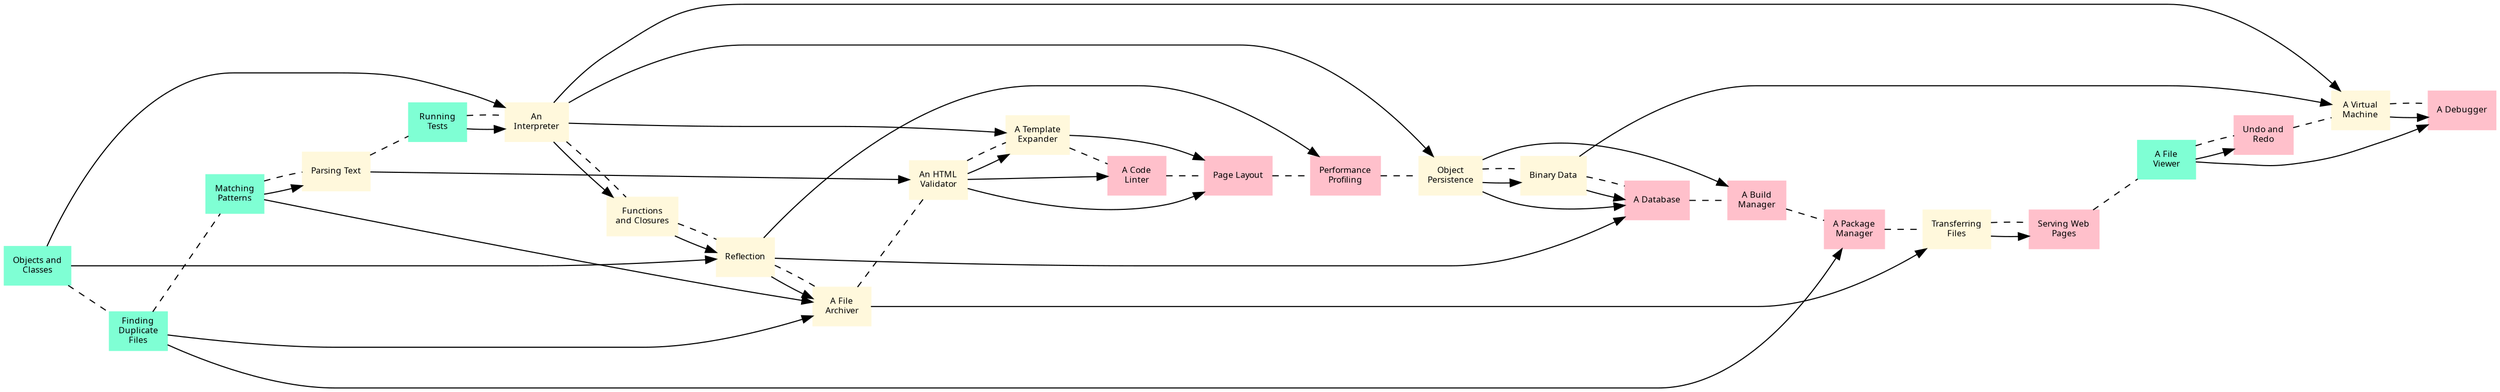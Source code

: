 digraph {
	graph [rankdir=LR]
	node [fontname=Verdana fontsize=8 shape=box style=filled]
	oop [label=<Objects and<br/>Classes> color=aquamarine]
	dup [label=<Finding<br/>Duplicate<br/>Files> color=aquamarine]
	glob [label=<Matching<br/>Patterns> color=aquamarine]
	parse [label=<Parsing Text> color=cornsilk]
	test [label=<Running<br/>Tests> color=aquamarine]
	interp [label=<An<br/>Interpreter> color=cornsilk]
	func [label=<Functions<br/>and Closures> color=cornsilk]
	reflect [label=<Reflection> color=cornsilk]
	archive [label=<A File<br/>Archiver> color=cornsilk]
	check [label=<An HTML<br/>Validator> color=cornsilk]
	template [label=<A Template<br/>Expander> color=cornsilk]
	lint [label=<A Code<br/>Linter> color=pink]
	layout [label=<Page Layout> color=pink]
	perf [label=<Performance<br/>Profiling> color=pink]
	persist [label=<Object<br/>Persistence> color=cornsilk]
	binary [label=<Binary Data> color=cornsilk]
	db [label=<A Database> color=pink]
	build [label=<A Build<br/>Manager> color=pink]
	pack [label=<A Package<br/>Manager> color=pink]
	ftp [label=<Transferring<br/>Files> color=cornsilk]
	http [label=<Serving Web<br/>Pages> color=pink]
	viewer [label=<A File<br/>Viewer> color=aquamarine]
	undo [label=<Undo and<br/>Redo> color=pink]
	vm [label=<A Virtual<br/>Machine> color=cornsilk]
	debugger [label=<A Debugger> color=pink]
	glob -> parse
	test -> interp
	oop -> interp
	interp -> func
	oop -> reflect
	func -> reflect
	glob -> archive
	dup -> archive
	reflect -> archive
	parse -> check
	interp -> template
	check -> template
	check -> lint
	template -> layout
	check -> layout
	reflect -> perf
	interp -> persist
	persist -> binary
	reflect -> db
	persist -> db
	binary -> db
	persist -> build
	dup -> pack
	archive -> ftp
	ftp -> http
	viewer -> undo
	interp -> vm
	binary -> vm
	vm -> debugger
	viewer -> debugger
	oop -> dup [arrowhead=none style=dashed]
	dup -> glob [arrowhead=none style=dashed]
	glob -> parse [arrowhead=none style=dashed]
	parse -> test [arrowhead=none style=dashed]
	test -> interp [arrowhead=none style=dashed]
	interp -> func [arrowhead=none style=dashed]
	func -> reflect [arrowhead=none style=dashed]
	reflect -> archive [arrowhead=none style=dashed]
	archive -> check [arrowhead=none style=dashed]
	check -> template [arrowhead=none style=dashed]
	template -> lint [arrowhead=none style=dashed]
	lint -> layout [arrowhead=none style=dashed]
	layout -> perf [arrowhead=none style=dashed]
	perf -> persist [arrowhead=none style=dashed]
	persist -> binary [arrowhead=none style=dashed]
	binary -> db [arrowhead=none style=dashed]
	db -> build [arrowhead=none style=dashed]
	build -> pack [arrowhead=none style=dashed]
	pack -> ftp [arrowhead=none style=dashed]
	ftp -> http [arrowhead=none style=dashed]
	http -> viewer [arrowhead=none style=dashed]
	viewer -> undo [arrowhead=none style=dashed]
	undo -> vm [arrowhead=none style=dashed]
	vm -> debugger [arrowhead=none style=dashed]
}
